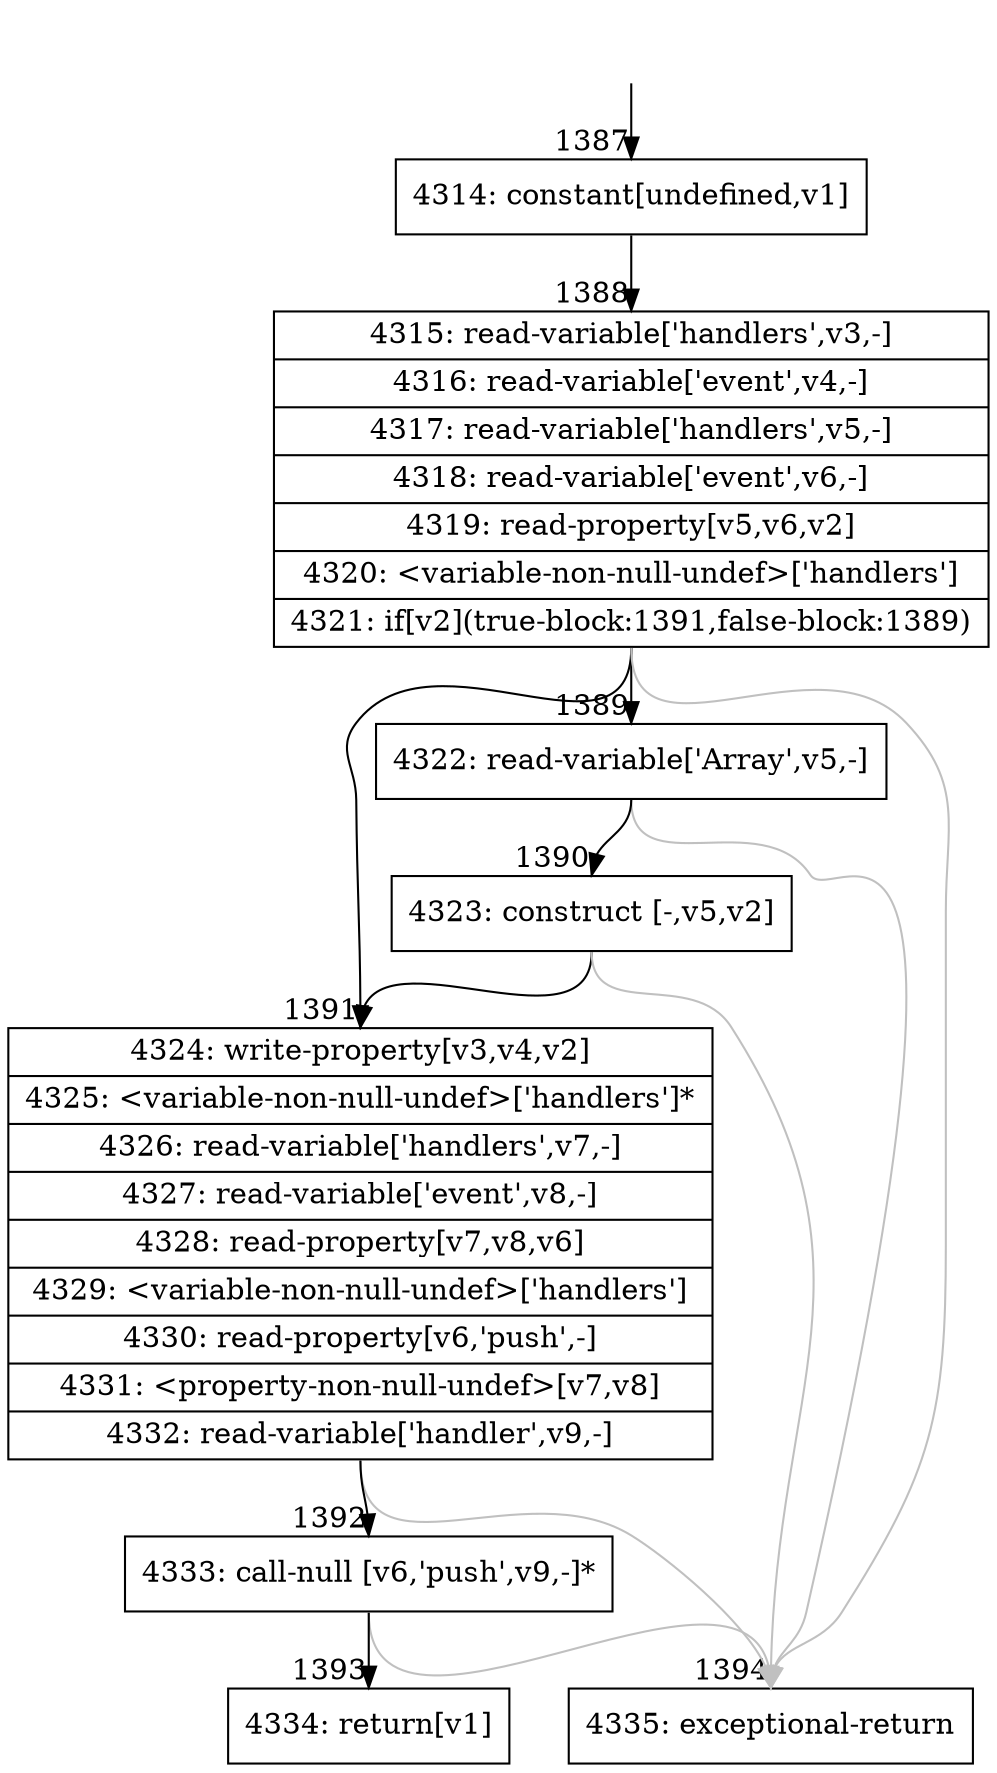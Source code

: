 digraph {
rankdir="TD"
BB_entry128[shape=none,label=""];
BB_entry128 -> BB1387 [tailport=s, headport=n, headlabel="    1387"]
BB1387 [shape=record label="{4314: constant[undefined,v1]}" ] 
BB1387 -> BB1388 [tailport=s, headport=n, headlabel="      1388"]
BB1388 [shape=record label="{4315: read-variable['handlers',v3,-]|4316: read-variable['event',v4,-]|4317: read-variable['handlers',v5,-]|4318: read-variable['event',v6,-]|4319: read-property[v5,v6,v2]|4320: \<variable-non-null-undef\>['handlers']|4321: if[v2](true-block:1391,false-block:1389)}" ] 
BB1388 -> BB1391 [tailport=s, headport=n, headlabel="      1391"]
BB1388 -> BB1389 [tailport=s, headport=n, headlabel="      1389"]
BB1388 -> BB1394 [tailport=s, headport=n, color=gray, headlabel="      1394"]
BB1389 [shape=record label="{4322: read-variable['Array',v5,-]}" ] 
BB1389 -> BB1390 [tailport=s, headport=n, headlabel="      1390"]
BB1389 -> BB1394 [tailport=s, headport=n, color=gray]
BB1390 [shape=record label="{4323: construct [-,v5,v2]}" ] 
BB1390 -> BB1391 [tailport=s, headport=n]
BB1390 -> BB1394 [tailport=s, headport=n, color=gray]
BB1391 [shape=record label="{4324: write-property[v3,v4,v2]|4325: \<variable-non-null-undef\>['handlers']*|4326: read-variable['handlers',v7,-]|4327: read-variable['event',v8,-]|4328: read-property[v7,v8,v6]|4329: \<variable-non-null-undef\>['handlers']|4330: read-property[v6,'push',-]|4331: \<property-non-null-undef\>[v7,v8]|4332: read-variable['handler',v9,-]}" ] 
BB1391 -> BB1392 [tailport=s, headport=n, headlabel="      1392"]
BB1391 -> BB1394 [tailport=s, headport=n, color=gray]
BB1392 [shape=record label="{4333: call-null [v6,'push',v9,-]*}" ] 
BB1392 -> BB1393 [tailport=s, headport=n, headlabel="      1393"]
BB1392 -> BB1394 [tailport=s, headport=n, color=gray]
BB1393 [shape=record label="{4334: return[v1]}" ] 
BB1394 [shape=record label="{4335: exceptional-return}" ] 
//#$~ 2311
}
